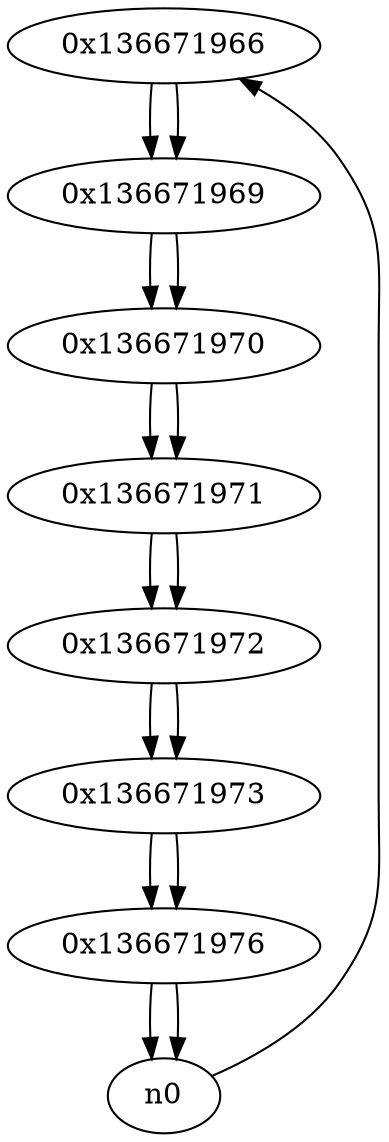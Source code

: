 digraph G{
/* nodes */
  n1 [label="0x136671966"]
  n2 [label="0x136671969"]
  n3 [label="0x136671970"]
  n4 [label="0x136671971"]
  n5 [label="0x136671972"]
  n6 [label="0x136671973"]
  n7 [label="0x136671976"]
/* edges */
n1 -> n2;
n0 -> n1;
n2 -> n3;
n1 -> n2;
n3 -> n4;
n2 -> n3;
n4 -> n5;
n3 -> n4;
n5 -> n6;
n4 -> n5;
n6 -> n7;
n5 -> n6;
n7 -> n0;
n7 -> n0;
n6 -> n7;
}

